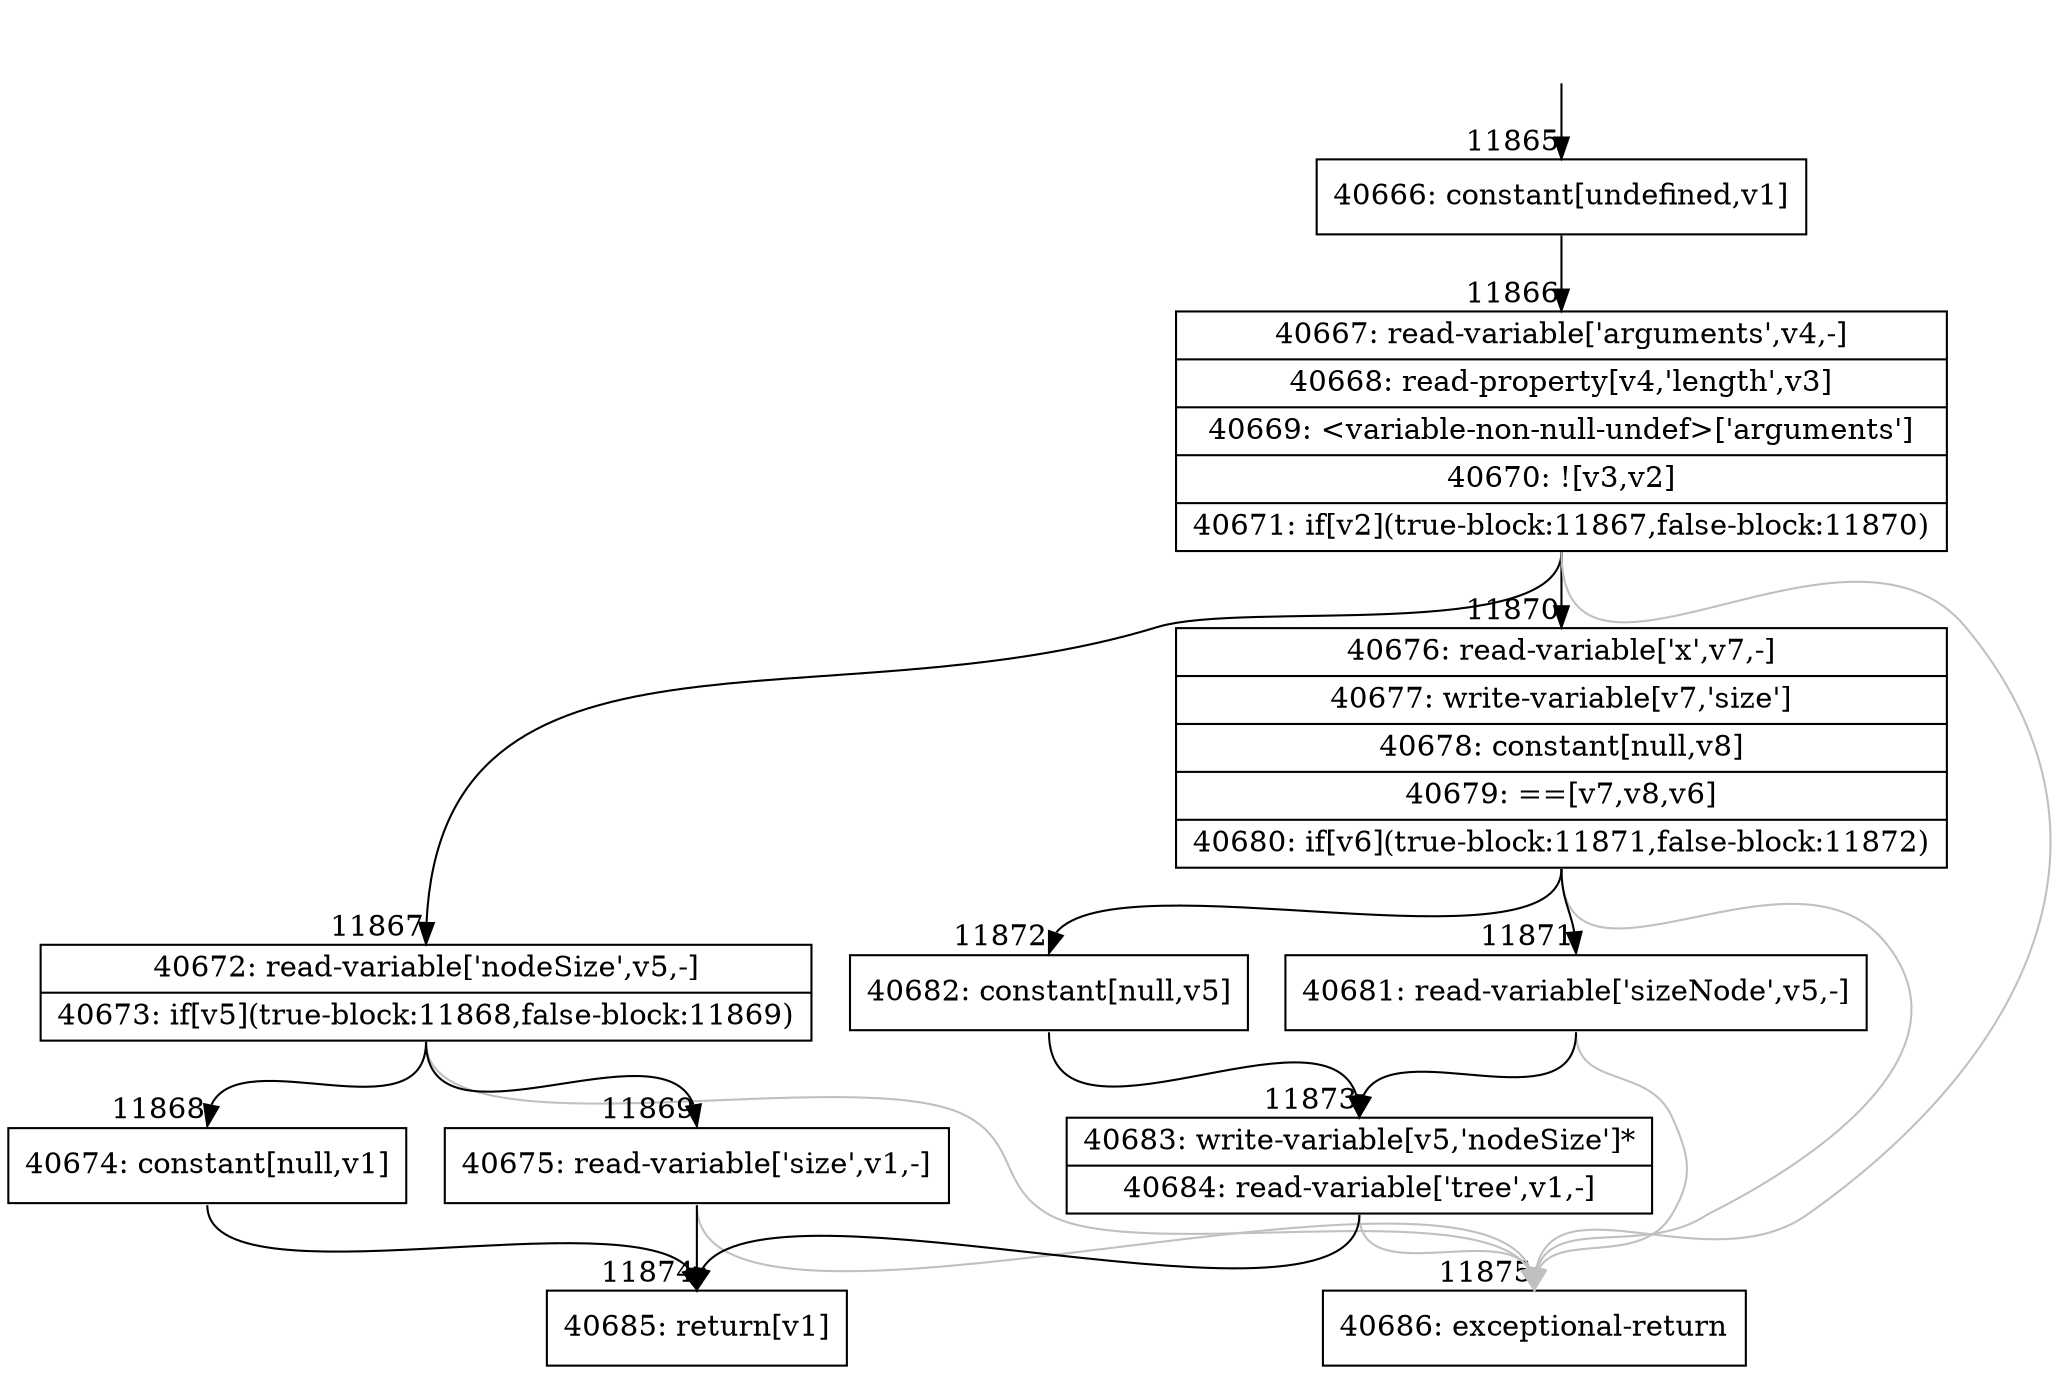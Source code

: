 digraph {
rankdir="TD"
BB_entry1093[shape=none,label=""];
BB_entry1093 -> BB11865 [tailport=s, headport=n, headlabel="    11865"]
BB11865 [shape=record label="{40666: constant[undefined,v1]}" ] 
BB11865 -> BB11866 [tailport=s, headport=n, headlabel="      11866"]
BB11866 [shape=record label="{40667: read-variable['arguments',v4,-]|40668: read-property[v4,'length',v3]|40669: \<variable-non-null-undef\>['arguments']|40670: ![v3,v2]|40671: if[v2](true-block:11867,false-block:11870)}" ] 
BB11866 -> BB11867 [tailport=s, headport=n, headlabel="      11867"]
BB11866 -> BB11870 [tailport=s, headport=n, headlabel="      11870"]
BB11866 -> BB11875 [tailport=s, headport=n, color=gray, headlabel="      11875"]
BB11867 [shape=record label="{40672: read-variable['nodeSize',v5,-]|40673: if[v5](true-block:11868,false-block:11869)}" ] 
BB11867 -> BB11868 [tailport=s, headport=n, headlabel="      11868"]
BB11867 -> BB11869 [tailport=s, headport=n, headlabel="      11869"]
BB11867 -> BB11875 [tailport=s, headport=n, color=gray]
BB11868 [shape=record label="{40674: constant[null,v1]}" ] 
BB11868 -> BB11874 [tailport=s, headport=n, headlabel="      11874"]
BB11869 [shape=record label="{40675: read-variable['size',v1,-]}" ] 
BB11869 -> BB11874 [tailport=s, headport=n]
BB11869 -> BB11875 [tailport=s, headport=n, color=gray]
BB11870 [shape=record label="{40676: read-variable['x',v7,-]|40677: write-variable[v7,'size']|40678: constant[null,v8]|40679: ==[v7,v8,v6]|40680: if[v6](true-block:11871,false-block:11872)}" ] 
BB11870 -> BB11871 [tailport=s, headport=n, headlabel="      11871"]
BB11870 -> BB11872 [tailport=s, headport=n, headlabel="      11872"]
BB11870 -> BB11875 [tailport=s, headport=n, color=gray]
BB11871 [shape=record label="{40681: read-variable['sizeNode',v5,-]}" ] 
BB11871 -> BB11873 [tailport=s, headport=n, headlabel="      11873"]
BB11871 -> BB11875 [tailport=s, headport=n, color=gray]
BB11872 [shape=record label="{40682: constant[null,v5]}" ] 
BB11872 -> BB11873 [tailport=s, headport=n]
BB11873 [shape=record label="{40683: write-variable[v5,'nodeSize']*|40684: read-variable['tree',v1,-]}" ] 
BB11873 -> BB11874 [tailport=s, headport=n]
BB11873 -> BB11875 [tailport=s, headport=n, color=gray]
BB11874 [shape=record label="{40685: return[v1]}" ] 
BB11875 [shape=record label="{40686: exceptional-return}" ] 
//#$~ 7122
}

